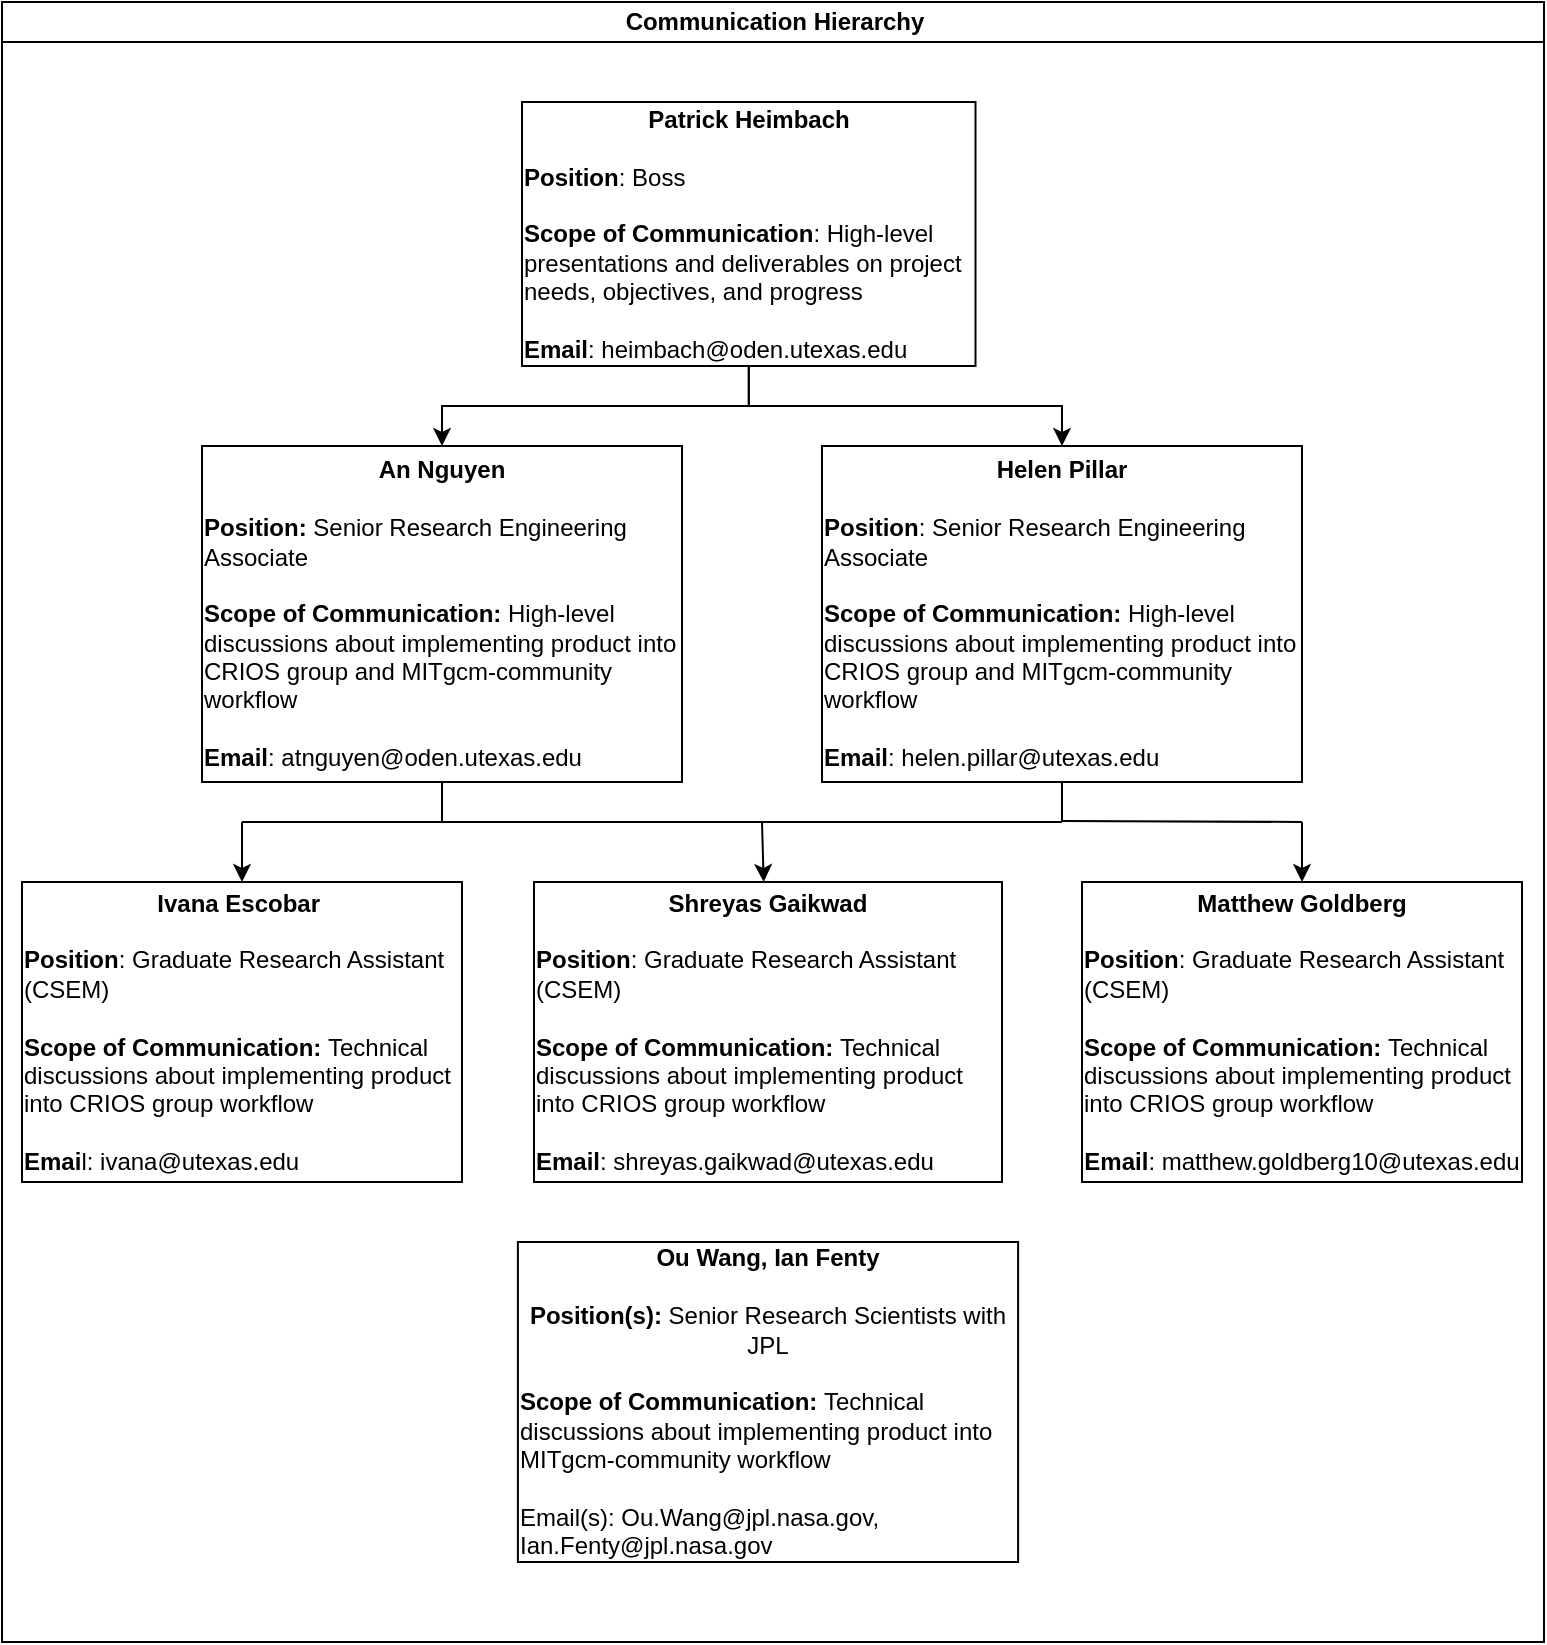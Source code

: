 <mxfile version="21.2.3" type="device">
  <diagram id="prtHgNgQTEPvFCAcTncT" name="Page-1">
    <mxGraphModel dx="1592" dy="2233" grid="1" gridSize="10" guides="1" tooltips="1" connect="1" arrows="1" fold="1" page="1" pageScale="1" pageWidth="827" pageHeight="1169" math="0" shadow="0">
      <root>
        <mxCell id="0" />
        <mxCell id="1" parent="0" />
        <mxCell id="dNxyNK7c78bLwvsdeMH5-11" value="Communication Hierarchy" style="swimlane;html=1;startSize=20;horizontal=1;containerType=tree;glass=0;" parent="1" vertex="1">
          <mxGeometry x="140" y="-150" width="771" height="820" as="geometry" />
        </mxCell>
        <mxCell id="oYgiert_SVSJGgxRV2cE-9" style="edgeStyle=orthogonalEdgeStyle;rounded=0;orthogonalLoop=1;jettySize=auto;html=1;exitX=0.5;exitY=1;exitDx=0;exitDy=0;" edge="1" parent="dNxyNK7c78bLwvsdeMH5-11" source="oYgiert_SVSJGgxRV2cE-1" target="oYgiert_SVSJGgxRV2cE-2">
          <mxGeometry relative="1" as="geometry" />
        </mxCell>
        <mxCell id="oYgiert_SVSJGgxRV2cE-10" style="edgeStyle=orthogonalEdgeStyle;rounded=0;orthogonalLoop=1;jettySize=auto;html=1;entryX=0.5;entryY=0;entryDx=0;entryDy=0;" edge="1" parent="dNxyNK7c78bLwvsdeMH5-11" source="oYgiert_SVSJGgxRV2cE-1" target="oYgiert_SVSJGgxRV2cE-3">
          <mxGeometry relative="1" as="geometry" />
        </mxCell>
        <mxCell id="oYgiert_SVSJGgxRV2cE-1" value="&lt;b&gt;Patrick Heimbach&lt;br&gt;&lt;br&gt;&lt;/b&gt;&lt;div style=&quot;text-align: left;&quot;&gt;&lt;span style=&quot;background-color: initial;&quot;&gt;&lt;b&gt;Position&lt;/b&gt;: Boss&lt;/span&gt;&lt;/div&gt;&lt;div style=&quot;text-align: left;&quot;&gt;&lt;span style=&quot;background-color: initial;&quot;&gt;&lt;br&gt;&lt;/span&gt;&lt;/div&gt;&lt;div style=&quot;text-align: left;&quot;&gt;&lt;span style=&quot;background-color: initial;&quot;&gt;&lt;b&gt;Scope of Communication&lt;/b&gt;: High-level presentations and deliverables on project needs, objectives, and progress&lt;/span&gt;&lt;/div&gt;&lt;div style=&quot;text-align: left;&quot;&gt;&lt;span style=&quot;background-color: initial;&quot;&gt;&lt;br&gt;&lt;/span&gt;&lt;/div&gt;&lt;div style=&quot;text-align: left;&quot;&gt;&lt;span style=&quot;background-color: initial;&quot;&gt;&lt;b&gt;Email&lt;/b&gt;: heimbach@oden.utexas.edu&lt;/span&gt;&lt;/div&gt;" style="rounded=0;whiteSpace=wrap;html=1;" vertex="1" parent="dNxyNK7c78bLwvsdeMH5-11">
          <mxGeometry x="260" y="50" width="226.75" height="132" as="geometry" />
        </mxCell>
        <mxCell id="oYgiert_SVSJGgxRV2cE-2" value="&lt;b&gt;An Nguyen&lt;br&gt;&lt;br&gt;&lt;/b&gt;&lt;div style=&quot;text-align: left;&quot;&gt;&lt;span style=&quot;background-color: initial;&quot;&gt;&lt;b&gt;Position:&lt;/b&gt; Senior Research Engineering Associate&lt;/span&gt;&lt;/div&gt;&lt;div style=&quot;text-align: left;&quot;&gt;&lt;br&gt;&lt;/div&gt;&lt;div style=&quot;text-align: left;&quot;&gt;&lt;b&gt;Scope of Communication:&lt;/b&gt; High-level discussions about implementing product into CRIOS group and MITgcm-community workflow&lt;/div&gt;&lt;div style=&quot;text-align: left;&quot;&gt;&lt;span style=&quot;background-color: initial;&quot;&gt;&lt;br&gt;&lt;/span&gt;&lt;/div&gt;&lt;div style=&quot;text-align: left;&quot;&gt;&lt;span style=&quot;background-color: initial;&quot;&gt;&lt;b&gt;Email&lt;/b&gt;:&amp;nbsp;atnguyen@oden.utexas.edu&lt;/span&gt;&lt;/div&gt;" style="rounded=0;whiteSpace=wrap;html=1;" vertex="1" parent="dNxyNK7c78bLwvsdeMH5-11">
          <mxGeometry x="100" y="222" width="240" height="168" as="geometry" />
        </mxCell>
        <mxCell id="oYgiert_SVSJGgxRV2cE-3" value="&lt;b&gt;Helen Pillar&lt;/b&gt;&lt;br&gt;&lt;br&gt;&lt;div style=&quot;text-align: left;&quot;&gt;&lt;span style=&quot;background-color: initial;&quot;&gt;&lt;b&gt;Position&lt;/b&gt;: Senior Research Engineering Associate&lt;/span&gt;&lt;/div&gt;&lt;div style=&quot;text-align: left;&quot;&gt;&lt;span style=&quot;background-color: initial;&quot;&gt;&lt;br&gt;&lt;/span&gt;&lt;/div&gt;&lt;div style=&quot;text-align: left;&quot;&gt;&lt;b style=&quot;border-color: var(--border-color);&quot;&gt;Scope of Communication:&lt;/b&gt;&amp;nbsp;High-level discussions about implementing product into CRIOS group and MITgcm-community workflow&lt;span style=&quot;background-color: initial;&quot;&gt;&lt;br&gt;&lt;/span&gt;&lt;/div&gt;&lt;div style=&quot;text-align: left;&quot;&gt;&lt;span style=&quot;background-color: initial;&quot;&gt;&lt;br&gt;&lt;/span&gt;&lt;/div&gt;&lt;div style=&quot;text-align: left;&quot;&gt;&lt;span style=&quot;background-color: initial;&quot;&gt;&lt;b&gt;Email&lt;/b&gt;: helen.pillar@utexas.edu&lt;/span&gt;&lt;/div&gt;" style="rounded=0;whiteSpace=wrap;html=1;" vertex="1" parent="dNxyNK7c78bLwvsdeMH5-11">
          <mxGeometry x="410" y="222" width="240" height="168" as="geometry" />
        </mxCell>
        <mxCell id="oYgiert_SVSJGgxRV2cE-4" value="&lt;b&gt;Ivana Escobar&amp;nbsp;&lt;br&gt;&lt;/b&gt;&lt;br&gt;&lt;div style=&quot;text-align: left;&quot;&gt;&lt;b style=&quot;background-color: initial;&quot;&gt;Position&lt;/b&gt;&lt;span style=&quot;background-color: initial;&quot;&gt;: Graduate Research Assistant (CSEM)&lt;/span&gt;&lt;/div&gt;&lt;div style=&quot;text-align: left;&quot;&gt;&lt;span style=&quot;background-color: initial;&quot;&gt;&lt;br&gt;&lt;/span&gt;&lt;/div&gt;&lt;div style=&quot;text-align: left;&quot;&gt;&lt;b style=&quot;border-color: var(--border-color);&quot;&gt;Scope of Communication:&lt;/b&gt;&amp;nbsp;Technical discussions about implementing product into CRIOS group workflow&lt;span style=&quot;background-color: initial;&quot;&gt;&lt;br&gt;&lt;/span&gt;&lt;/div&gt;&lt;div style=&quot;text-align: left;&quot;&gt;&lt;span style=&quot;background-color: initial;&quot;&gt;&lt;br&gt;&lt;/span&gt;&lt;/div&gt;&lt;div style=&quot;text-align: left;&quot;&gt;&lt;span style=&quot;background-color: initial;&quot;&gt;&lt;b&gt;Emai&lt;/b&gt;l: ivana@utexas.edu&lt;/span&gt;&lt;/div&gt;" style="rounded=0;whiteSpace=wrap;html=1;" vertex="1" parent="dNxyNK7c78bLwvsdeMH5-11">
          <mxGeometry x="10" y="440" width="220" height="150" as="geometry" />
        </mxCell>
        <mxCell id="oYgiert_SVSJGgxRV2cE-5" value="&lt;b&gt;Shreyas Gaikwad&lt;br&gt;&lt;/b&gt;&lt;br&gt;&lt;div style=&quot;text-align: left;&quot;&gt;&lt;span style=&quot;background-color: initial;&quot;&gt;&lt;b&gt;Position&lt;/b&gt;: Graduate Research Assistant (CSEM)&lt;/span&gt;&lt;/div&gt;&lt;div style=&quot;text-align: left;&quot;&gt;&lt;span style=&quot;background-color: initial;&quot;&gt;&lt;br&gt;&lt;/span&gt;&lt;/div&gt;&lt;div style=&quot;text-align: left;&quot;&gt;&lt;b style=&quot;border-color: var(--border-color);&quot;&gt;Scope of Communication:&lt;/b&gt;&amp;nbsp;Technical discussions about implementing product into CRIOS group workflow&lt;span style=&quot;background-color: initial;&quot;&gt;&lt;br&gt;&lt;/span&gt;&lt;/div&gt;&lt;div style=&quot;text-align: left;&quot;&gt;&lt;span style=&quot;background-color: initial;&quot;&gt;&lt;br&gt;&lt;/span&gt;&lt;/div&gt;&lt;div style=&quot;text-align: left;&quot;&gt;&lt;span style=&quot;background-color: initial;&quot;&gt;&lt;b&gt;Email&lt;/b&gt;: shreyas.gaikwad@utexas.edu&lt;/span&gt;&lt;/div&gt;" style="rounded=0;whiteSpace=wrap;html=1;" vertex="1" parent="dNxyNK7c78bLwvsdeMH5-11">
          <mxGeometry x="266" y="440" width="234" height="150" as="geometry" />
        </mxCell>
        <mxCell id="oYgiert_SVSJGgxRV2cE-6" value="&lt;b&gt;Matthew Goldberg&lt;br&gt;&lt;br&gt;&lt;/b&gt;&lt;div style=&quot;text-align: left;&quot;&gt;&lt;span style=&quot;background-color: initial;&quot;&gt;&lt;b&gt;Position&lt;/b&gt;: Graduate Research Assistant (CSEM)&lt;/span&gt;&lt;/div&gt;&lt;div style=&quot;text-align: left;&quot;&gt;&lt;span style=&quot;background-color: initial;&quot;&gt;&lt;br&gt;&lt;/span&gt;&lt;/div&gt;&lt;div style=&quot;text-align: left;&quot;&gt;&lt;b style=&quot;border-color: var(--border-color);&quot;&gt;Scope of Communication:&lt;/b&gt;&amp;nbsp;Technical discussions about implementing product into CRIOS group workflow&lt;span style=&quot;background-color: initial;&quot;&gt;&lt;br&gt;&lt;/span&gt;&lt;/div&gt;&lt;div style=&quot;text-align: left;&quot;&gt;&lt;span style=&quot;background-color: initial;&quot;&gt;&lt;br&gt;&lt;/span&gt;&lt;/div&gt;&lt;b&gt;Email&lt;/b&gt;:&amp;nbsp;matthew.goldberg10@utexas.edu" style="rounded=0;whiteSpace=wrap;html=1;" vertex="1" parent="dNxyNK7c78bLwvsdeMH5-11">
          <mxGeometry x="540" y="440" width="220" height="150" as="geometry" />
        </mxCell>
        <mxCell id="oYgiert_SVSJGgxRV2cE-40" value="&lt;b&gt;Ou Wang, Ian Fenty&lt;/b&gt;&lt;br&gt;&lt;br&gt;&lt;b&gt;Position(s):&lt;/b&gt; Senior Research Scientists with JPL&lt;br&gt;&lt;br&gt;&lt;div style=&quot;text-align: left;&quot;&gt;&lt;b style=&quot;border-color: var(--border-color);&quot;&gt;Scope of Communication:&lt;/b&gt;&amp;nbsp;Technical discussions about implementing product into MITgcm-community workflow&lt;br&gt;&lt;/div&gt;&lt;div style=&quot;text-align: left;&quot;&gt;&lt;br&gt;&lt;/div&gt;&lt;div style=&quot;text-align: left;&quot;&gt;Email(s):&amp;nbsp;Ou.Wang@jpl.nasa.gov, Ian.Fenty@jpl.nasa.gov&lt;/div&gt;" style="rounded=0;whiteSpace=wrap;html=1;" vertex="1" parent="dNxyNK7c78bLwvsdeMH5-11">
          <mxGeometry x="257.94" y="620" width="250.12" height="160" as="geometry" />
        </mxCell>
        <mxCell id="oYgiert_SVSJGgxRV2cE-48" value="" style="endArrow=none;html=1;rounded=0;entryX=0.5;entryY=1;entryDx=0;entryDy=0;" edge="1" parent="dNxyNK7c78bLwvsdeMH5-11" target="oYgiert_SVSJGgxRV2cE-2">
          <mxGeometry width="50" height="50" relative="1" as="geometry">
            <mxPoint x="220" y="410" as="sourcePoint" />
            <mxPoint x="230" y="410" as="targetPoint" />
          </mxGeometry>
        </mxCell>
        <mxCell id="oYgiert_SVSJGgxRV2cE-51" value="" style="endArrow=none;html=1;rounded=0;" edge="1" parent="dNxyNK7c78bLwvsdeMH5-11">
          <mxGeometry width="50" height="50" relative="1" as="geometry">
            <mxPoint x="220" y="410" as="sourcePoint" />
            <mxPoint x="530" y="410" as="targetPoint" />
          </mxGeometry>
        </mxCell>
        <mxCell id="oYgiert_SVSJGgxRV2cE-53" value="" style="endArrow=none;html=1;rounded=0;" edge="1" parent="dNxyNK7c78bLwvsdeMH5-11">
          <mxGeometry width="50" height="50" relative="1" as="geometry">
            <mxPoint x="120" y="410" as="sourcePoint" />
            <mxPoint x="220" y="410" as="targetPoint" />
          </mxGeometry>
        </mxCell>
        <mxCell id="oYgiert_SVSJGgxRV2cE-54" value="" style="endArrow=none;html=1;rounded=0;" edge="1" parent="dNxyNK7c78bLwvsdeMH5-11">
          <mxGeometry width="50" height="50" relative="1" as="geometry">
            <mxPoint x="530" y="409.5" as="sourcePoint" />
            <mxPoint x="650" y="410" as="targetPoint" />
          </mxGeometry>
        </mxCell>
        <mxCell id="oYgiert_SVSJGgxRV2cE-55" value="" style="endArrow=classic;html=1;rounded=0;entryX=0.5;entryY=0;entryDx=0;entryDy=0;" edge="1" parent="dNxyNK7c78bLwvsdeMH5-11" target="oYgiert_SVSJGgxRV2cE-4">
          <mxGeometry width="50" height="50" relative="1" as="geometry">
            <mxPoint x="120" y="410" as="sourcePoint" />
            <mxPoint x="180" y="360" as="targetPoint" />
          </mxGeometry>
        </mxCell>
        <mxCell id="oYgiert_SVSJGgxRV2cE-59" value="" style="endArrow=classic;html=1;rounded=0;" edge="1" parent="dNxyNK7c78bLwvsdeMH5-11" target="oYgiert_SVSJGgxRV2cE-6">
          <mxGeometry width="50" height="50" relative="1" as="geometry">
            <mxPoint x="650" y="410" as="sourcePoint" />
            <mxPoint x="700" y="360" as="targetPoint" />
          </mxGeometry>
        </mxCell>
        <mxCell id="oYgiert_SVSJGgxRV2cE-60" value="" style="endArrow=classic;html=1;rounded=0;" edge="1" parent="dNxyNK7c78bLwvsdeMH5-11" target="oYgiert_SVSJGgxRV2cE-5">
          <mxGeometry width="50" height="50" relative="1" as="geometry">
            <mxPoint x="380" y="410" as="sourcePoint" />
            <mxPoint x="430" y="360" as="targetPoint" />
          </mxGeometry>
        </mxCell>
        <mxCell id="oYgiert_SVSJGgxRV2cE-52" value="" style="endArrow=none;html=1;rounded=0;entryX=0.5;entryY=1;entryDx=0;entryDy=0;" edge="1" parent="1" target="oYgiert_SVSJGgxRV2cE-3">
          <mxGeometry width="50" height="50" relative="1" as="geometry">
            <mxPoint x="670" y="260" as="sourcePoint" />
            <mxPoint x="380" y="250" as="targetPoint" />
          </mxGeometry>
        </mxCell>
      </root>
    </mxGraphModel>
  </diagram>
</mxfile>
